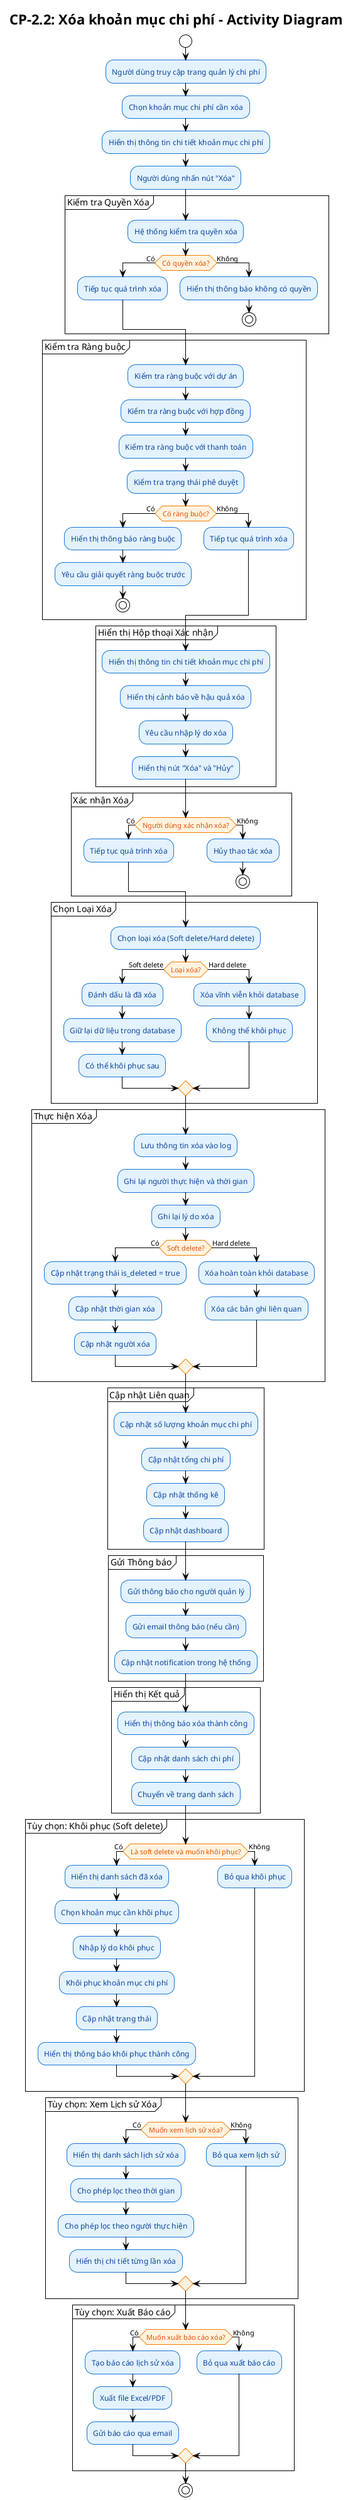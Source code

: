 @startuml CP-2.2 Activity Diagram
!theme plain
skinparam backgroundColor #FFFFFF
skinparam activity {
  BackgroundColor #E3F2FD
  BorderColor #1976D2
  FontColor #0D47A1
}
skinparam activityDiamond {
  BackgroundColor #FFF3E0
  BorderColor #F57C00
  FontColor #E65100
}
skinparam activityStart {
  BackgroundColor #C8E6C9
  BorderColor #388E3C
  FontColor #1B5E20
}
skinparam activityEnd {
  BackgroundColor #FFCDD2
  BorderColor #D32F2F
  FontColor #B71C1C
}

title CP-2.2: Xóa khoản mục chi phí - Activity Diagram

start

:Người dùng truy cập trang quản lý chi phí;

:Chọn khoản mục chi phí cần xóa;

:Hiển thị thông tin chi tiết khoản mục chi phí;

:Người dùng nhấn nút "Xóa";

partition "Kiểm tra Quyền Xóa" {
  :Hệ thống kiểm tra quyền xóa;
  if (Có quyền xóa?) then (Có)
    :Tiếp tục quá trình xóa;
  else (Không)
    :Hiển thị thông báo không có quyền;
    stop
  endif
}

partition "Kiểm tra Ràng buộc" {
  :Kiểm tra ràng buộc với dự án;
  :Kiểm tra ràng buộc với hợp đồng;
  :Kiểm tra ràng buộc với thanh toán;
  :Kiểm tra trạng thái phê duyệt;
  
  if (Có ràng buộc?) then (Có)
    :Hiển thị thông báo ràng buộc;
    :Yêu cầu giải quyết ràng buộc trước;
    stop
  else (Không)
    :Tiếp tục quá trình xóa;
  endif
}

partition "Hiển thị Hộp thoại Xác nhận" {
  :Hiển thị thông tin chi tiết khoản mục chi phí;
  :Hiển thị cảnh báo về hậu quả xóa;
  :Yêu cầu nhập lý do xóa;
  :Hiển thị nút "Xóa" và "Hủy";
}

partition "Xác nhận Xóa" {
  if (Người dùng xác nhận xóa?) then (Có)
    :Tiếp tục quá trình xóa;
  else (Không)
    :Hủy thao tác xóa;
    stop
  endif
}

partition "Chọn Loại Xóa" {
  :Chọn loại xóa (Soft delete/Hard delete);
  if (Loại xóa?) then (Soft delete)
    :Đánh dấu là đã xóa;
    :Giữ lại dữ liệu trong database;
    :Có thể khôi phục sau;
  else (Hard delete)
    :Xóa vĩnh viễn khỏi database;
    :Không thể khôi phục;
  endif
}

partition "Thực hiện Xóa" {
  :Lưu thông tin xóa vào log;
  :Ghi lại người thực hiện và thời gian;
  :Ghi lại lý do xóa;
  
  if (Soft delete?) then (Có)
    :Cập nhật trạng thái is_deleted = true;
    :Cập nhật thời gian xóa;
    :Cập nhật người xóa;
  else (Hard delete)
    :Xóa hoàn toàn khỏi database;
    :Xóa các bản ghi liên quan;
  endif
}

partition "Cập nhật Liên quan" {
  :Cập nhật số lượng khoản mục chi phí;
  :Cập nhật tổng chi phí;
  :Cập nhật thống kê;
  :Cập nhật dashboard;
}

partition "Gửi Thông báo" {
  :Gửi thông báo cho người quản lý;
  :Gửi email thông báo (nếu cần);
  :Cập nhật notification trong hệ thống;
}

partition "Hiển thị Kết quả" {
  :Hiển thị thông báo xóa thành công;
  :Cập nhật danh sách chi phí;
  :Chuyển về trang danh sách;
}

partition "Tùy chọn: Khôi phục (Soft delete)" {
  if (Là soft delete và muốn khôi phục?) then (Có)
    :Hiển thị danh sách đã xóa;
    :Chọn khoản mục cần khôi phục;
    :Nhập lý do khôi phục;
    :Khôi phục khoản mục chi phí;
    :Cập nhật trạng thái;
    :Hiển thị thông báo khôi phục thành công;
  else (Không)
    :Bỏ qua khôi phục;
  endif
}

partition "Tùy chọn: Xem Lịch sử Xóa" {
  if (Muốn xem lịch sử xóa?) then (Có)
    :Hiển thị danh sách lịch sử xóa;
    :Cho phép lọc theo thời gian;
    :Cho phép lọc theo người thực hiện;
    :Hiển thị chi tiết từng lần xóa;
  else (Không)
    :Bỏ qua xem lịch sử;
  endif
}

partition "Tùy chọn: Xuất Báo cáo" {
  if (Muốn xuất báo cáo xóa?) then (Có)
    :Tạo báo cáo lịch sử xóa;
    :Xuất file Excel/PDF;
    :Gửi báo cáo qua email;
  else (Không)
    :Bỏ qua xuất báo cáo;
  endif
}

stop

@enduml
